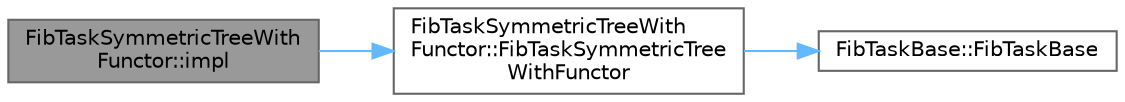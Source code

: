 digraph "FibTaskSymmetricTreeWithFunctor::impl"
{
 // LATEX_PDF_SIZE
  bgcolor="transparent";
  edge [fontname=Helvetica,fontsize=10,labelfontname=Helvetica,labelfontsize=10];
  node [fontname=Helvetica,fontsize=10,shape=box,height=0.2,width=0.4];
  rankdir="LR";
  Node1 [id="Node000001",label="FibTaskSymmetricTreeWith\lFunctor::impl",height=0.2,width=0.4,color="gray40", fillcolor="grey60", style="filled", fontcolor="black",tooltip=" "];
  Node1 -> Node2 [id="edge3_Node000001_Node000002",color="steelblue1",style="solid",tooltip=" "];
  Node2 [id="Node000002",label="FibTaskSymmetricTreeWith\lFunctor::FibTaskSymmetricTree\lWithFunctor",height=0.2,width=0.4,color="grey40", fillcolor="white", style="filled",URL="$class_fib_task_symmetric_tree_with_functor.html#ac9c3dd6979cee78aa33832a5a0632bf4",tooltip=" "];
  Node2 -> Node3 [id="edge4_Node000002_Node000003",color="steelblue1",style="solid",tooltip=" "];
  Node3 [id="Node000003",label="FibTaskBase::FibTaskBase",height=0.2,width=0.4,color="grey40", fillcolor="white", style="filled",URL="$class_fib_task_base.html#ac4135455a5e14a566fe0d6e177d2cb6c",tooltip=" "];
}
